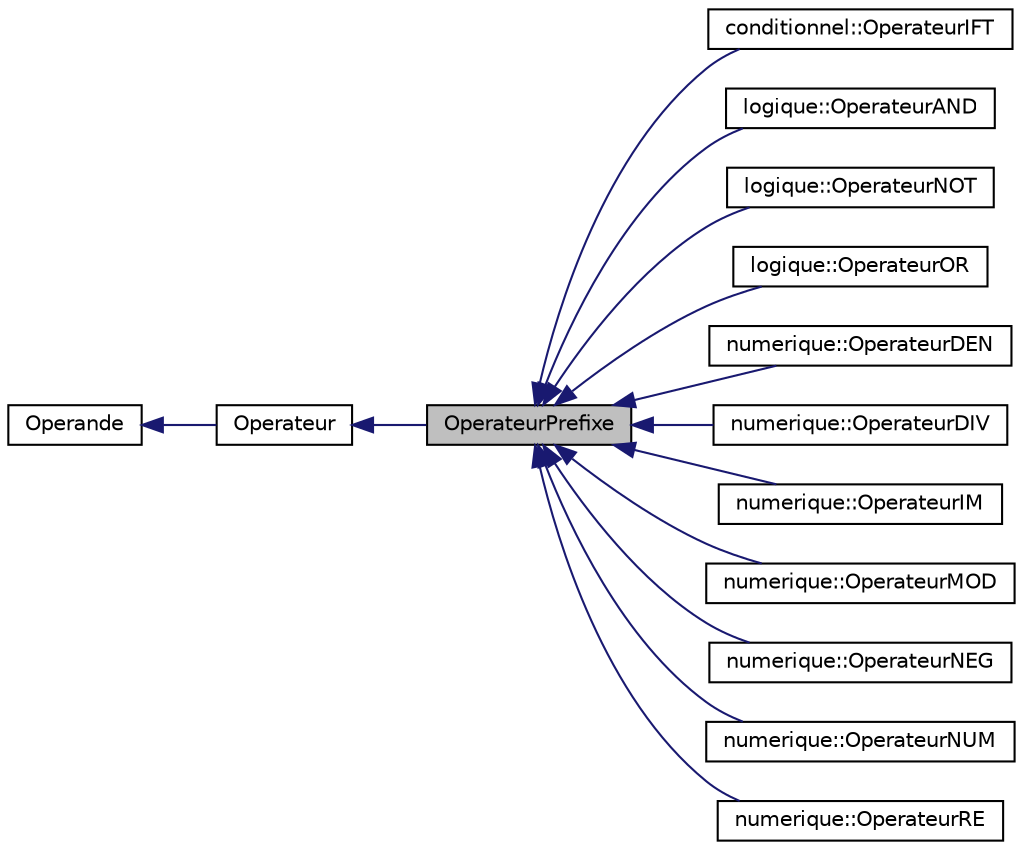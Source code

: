digraph "OperateurPrefixe"
{
  edge [fontname="Helvetica",fontsize="10",labelfontname="Helvetica",labelfontsize="10"];
  node [fontname="Helvetica",fontsize="10",shape=record];
  rankdir="LR";
  Node1 [label="OperateurPrefixe",height=0.2,width=0.4,color="black", fillcolor="grey75", style="filled", fontcolor="black"];
  Node2 -> Node1 [dir="back",color="midnightblue",fontsize="10",style="solid",fontname="Helvetica"];
  Node2 [label="Operateur",height=0.2,width=0.4,color="black", fillcolor="white", style="filled",URL="$class_operateur.html",tooltip="classe la plus abstraite des opérateurs "];
  Node3 -> Node2 [dir="back",color="midnightblue",fontsize="10",style="solid",fontname="Helvetica"];
  Node3 [label="Operande",height=0.2,width=0.4,color="black", fillcolor="white", style="filled",URL="$class_operande.html"];
  Node1 -> Node4 [dir="back",color="midnightblue",fontsize="10",style="solid",fontname="Helvetica"];
  Node4 [label="conditionnel::OperateurIFT",height=0.2,width=0.4,color="black", fillcolor="white", style="filled",URL="$classconditionnel_1_1_operateur_i_f_t.html"];
  Node1 -> Node5 [dir="back",color="midnightblue",fontsize="10",style="solid",fontname="Helvetica"];
  Node5 [label="logique::OperateurAND",height=0.2,width=0.4,color="black", fillcolor="white", style="filled",URL="$classlogique_1_1_operateur_a_n_d.html"];
  Node1 -> Node6 [dir="back",color="midnightblue",fontsize="10",style="solid",fontname="Helvetica"];
  Node6 [label="logique::OperateurNOT",height=0.2,width=0.4,color="black", fillcolor="white", style="filled",URL="$classlogique_1_1_operateur_n_o_t.html"];
  Node1 -> Node7 [dir="back",color="midnightblue",fontsize="10",style="solid",fontname="Helvetica"];
  Node7 [label="logique::OperateurOR",height=0.2,width=0.4,color="black", fillcolor="white", style="filled",URL="$classlogique_1_1_operateur_o_r.html"];
  Node1 -> Node8 [dir="back",color="midnightblue",fontsize="10",style="solid",fontname="Helvetica"];
  Node8 [label="numerique::OperateurDEN",height=0.2,width=0.4,color="black", fillcolor="white", style="filled",URL="$classnumerique_1_1_operateur_d_e_n.html"];
  Node1 -> Node9 [dir="back",color="midnightblue",fontsize="10",style="solid",fontname="Helvetica"];
  Node9 [label="numerique::OperateurDIV",height=0.2,width=0.4,color="black", fillcolor="white", style="filled",URL="$classnumerique_1_1_operateur_d_i_v.html"];
  Node1 -> Node10 [dir="back",color="midnightblue",fontsize="10",style="solid",fontname="Helvetica"];
  Node10 [label="numerique::OperateurIM",height=0.2,width=0.4,color="black", fillcolor="white", style="filled",URL="$classnumerique_1_1_operateur_i_m.html"];
  Node1 -> Node11 [dir="back",color="midnightblue",fontsize="10",style="solid",fontname="Helvetica"];
  Node11 [label="numerique::OperateurMOD",height=0.2,width=0.4,color="black", fillcolor="white", style="filled",URL="$classnumerique_1_1_operateur_m_o_d.html"];
  Node1 -> Node12 [dir="back",color="midnightblue",fontsize="10",style="solid",fontname="Helvetica"];
  Node12 [label="numerique::OperateurNEG",height=0.2,width=0.4,color="black", fillcolor="white", style="filled",URL="$classnumerique_1_1_operateur_n_e_g.html"];
  Node1 -> Node13 [dir="back",color="midnightblue",fontsize="10",style="solid",fontname="Helvetica"];
  Node13 [label="numerique::OperateurNUM",height=0.2,width=0.4,color="black", fillcolor="white", style="filled",URL="$classnumerique_1_1_operateur_n_u_m.html"];
  Node1 -> Node14 [dir="back",color="midnightblue",fontsize="10",style="solid",fontname="Helvetica"];
  Node14 [label="numerique::OperateurRE",height=0.2,width=0.4,color="black", fillcolor="white", style="filled",URL="$classnumerique_1_1_operateur_r_e.html"];
}
